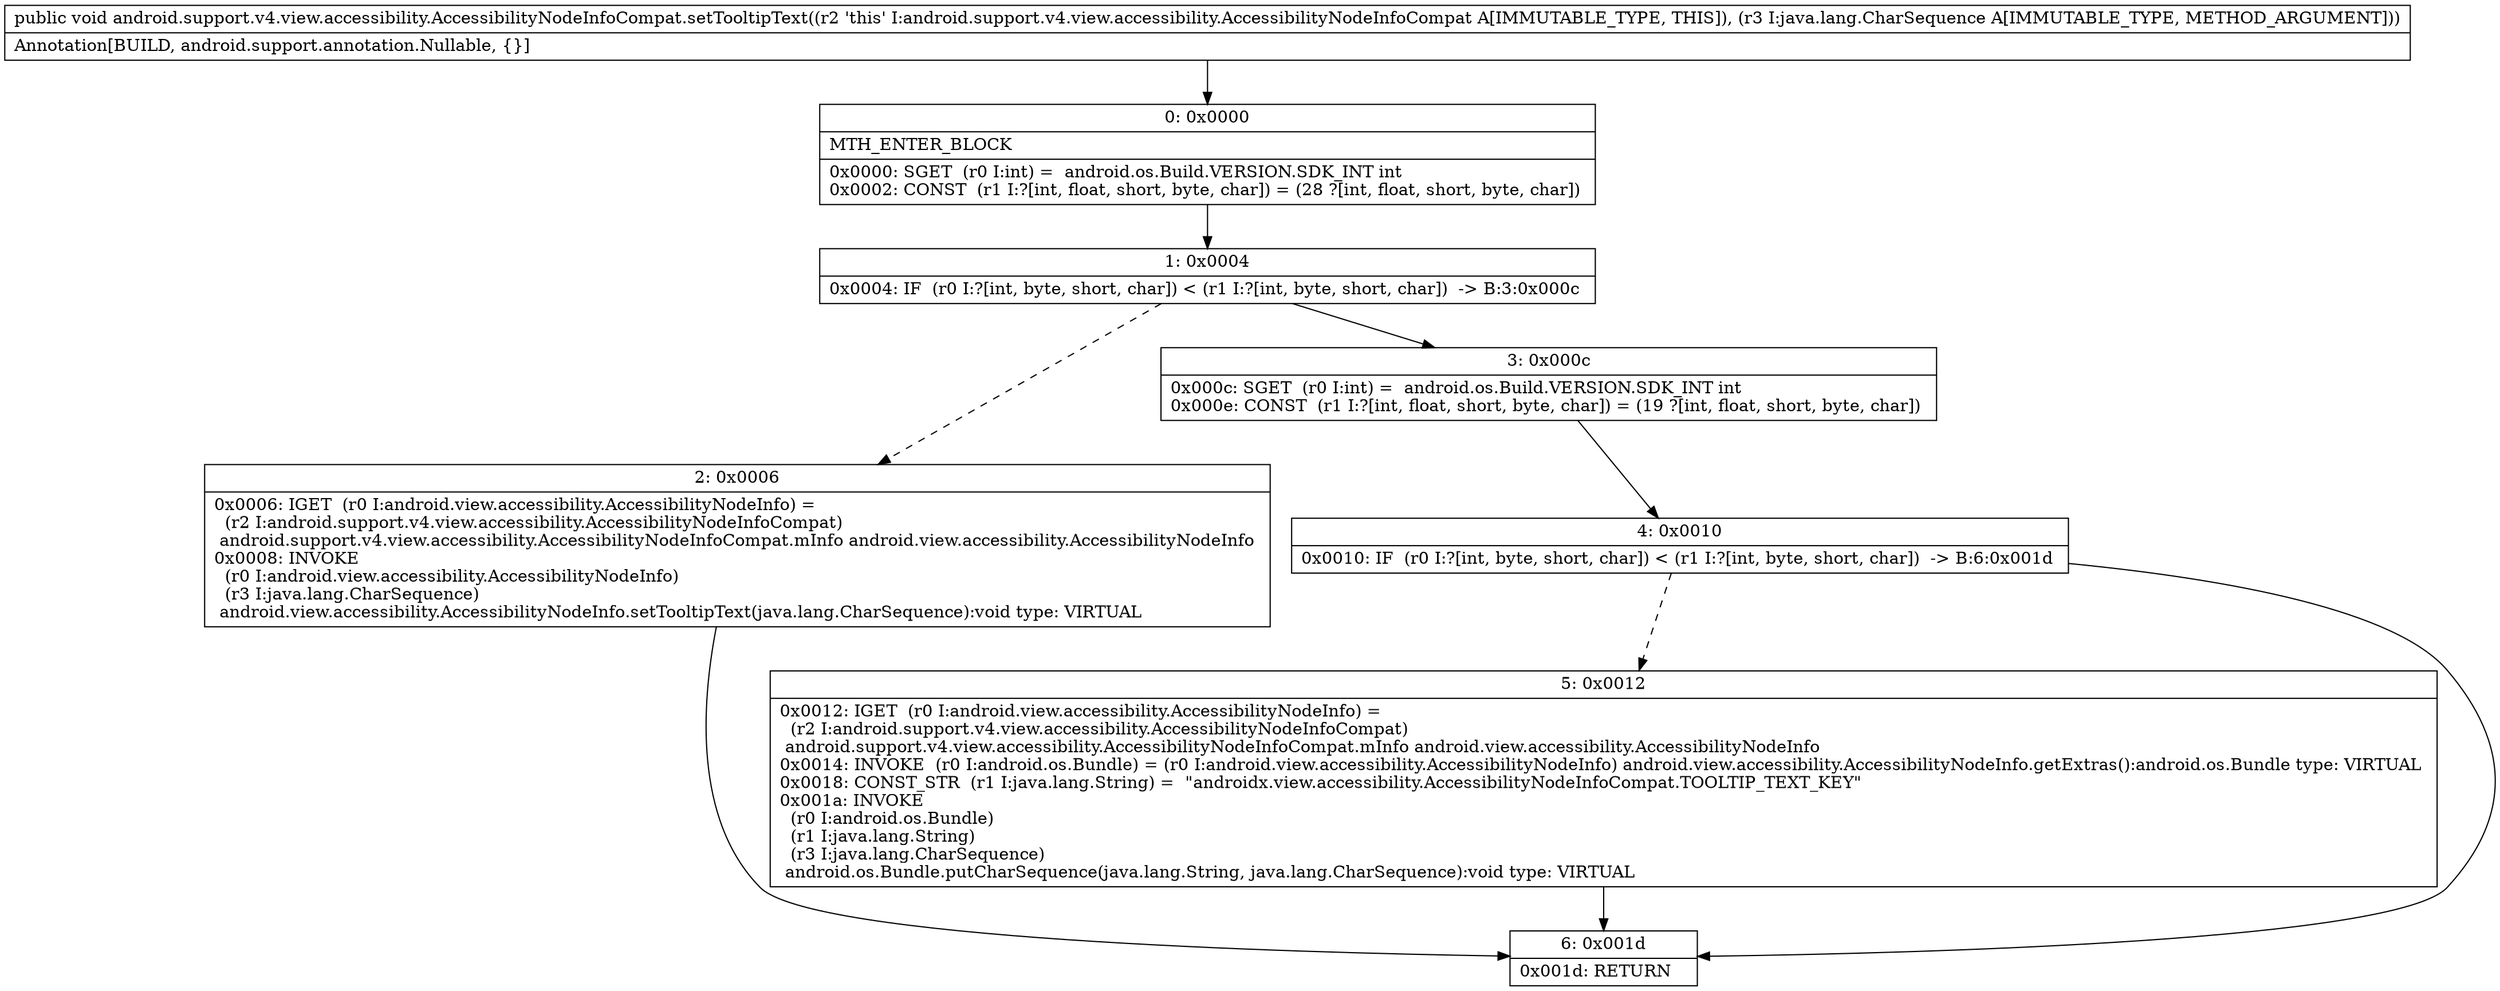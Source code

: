 digraph "CFG forandroid.support.v4.view.accessibility.AccessibilityNodeInfoCompat.setTooltipText(Ljava\/lang\/CharSequence;)V" {
Node_0 [shape=record,label="{0\:\ 0x0000|MTH_ENTER_BLOCK\l|0x0000: SGET  (r0 I:int) =  android.os.Build.VERSION.SDK_INT int \l0x0002: CONST  (r1 I:?[int, float, short, byte, char]) = (28 ?[int, float, short, byte, char]) \l}"];
Node_1 [shape=record,label="{1\:\ 0x0004|0x0004: IF  (r0 I:?[int, byte, short, char]) \< (r1 I:?[int, byte, short, char])  \-\> B:3:0x000c \l}"];
Node_2 [shape=record,label="{2\:\ 0x0006|0x0006: IGET  (r0 I:android.view.accessibility.AccessibilityNodeInfo) = \l  (r2 I:android.support.v4.view.accessibility.AccessibilityNodeInfoCompat)\l android.support.v4.view.accessibility.AccessibilityNodeInfoCompat.mInfo android.view.accessibility.AccessibilityNodeInfo \l0x0008: INVOKE  \l  (r0 I:android.view.accessibility.AccessibilityNodeInfo)\l  (r3 I:java.lang.CharSequence)\l android.view.accessibility.AccessibilityNodeInfo.setTooltipText(java.lang.CharSequence):void type: VIRTUAL \l}"];
Node_3 [shape=record,label="{3\:\ 0x000c|0x000c: SGET  (r0 I:int) =  android.os.Build.VERSION.SDK_INT int \l0x000e: CONST  (r1 I:?[int, float, short, byte, char]) = (19 ?[int, float, short, byte, char]) \l}"];
Node_4 [shape=record,label="{4\:\ 0x0010|0x0010: IF  (r0 I:?[int, byte, short, char]) \< (r1 I:?[int, byte, short, char])  \-\> B:6:0x001d \l}"];
Node_5 [shape=record,label="{5\:\ 0x0012|0x0012: IGET  (r0 I:android.view.accessibility.AccessibilityNodeInfo) = \l  (r2 I:android.support.v4.view.accessibility.AccessibilityNodeInfoCompat)\l android.support.v4.view.accessibility.AccessibilityNodeInfoCompat.mInfo android.view.accessibility.AccessibilityNodeInfo \l0x0014: INVOKE  (r0 I:android.os.Bundle) = (r0 I:android.view.accessibility.AccessibilityNodeInfo) android.view.accessibility.AccessibilityNodeInfo.getExtras():android.os.Bundle type: VIRTUAL \l0x0018: CONST_STR  (r1 I:java.lang.String) =  \"androidx.view.accessibility.AccessibilityNodeInfoCompat.TOOLTIP_TEXT_KEY\" \l0x001a: INVOKE  \l  (r0 I:android.os.Bundle)\l  (r1 I:java.lang.String)\l  (r3 I:java.lang.CharSequence)\l android.os.Bundle.putCharSequence(java.lang.String, java.lang.CharSequence):void type: VIRTUAL \l}"];
Node_6 [shape=record,label="{6\:\ 0x001d|0x001d: RETURN   \l}"];
MethodNode[shape=record,label="{public void android.support.v4.view.accessibility.AccessibilityNodeInfoCompat.setTooltipText((r2 'this' I:android.support.v4.view.accessibility.AccessibilityNodeInfoCompat A[IMMUTABLE_TYPE, THIS]), (r3 I:java.lang.CharSequence A[IMMUTABLE_TYPE, METHOD_ARGUMENT]))  | Annotation[BUILD, android.support.annotation.Nullable, \{\}]\l}"];
MethodNode -> Node_0;
Node_0 -> Node_1;
Node_1 -> Node_2[style=dashed];
Node_1 -> Node_3;
Node_2 -> Node_6;
Node_3 -> Node_4;
Node_4 -> Node_5[style=dashed];
Node_4 -> Node_6;
Node_5 -> Node_6;
}

